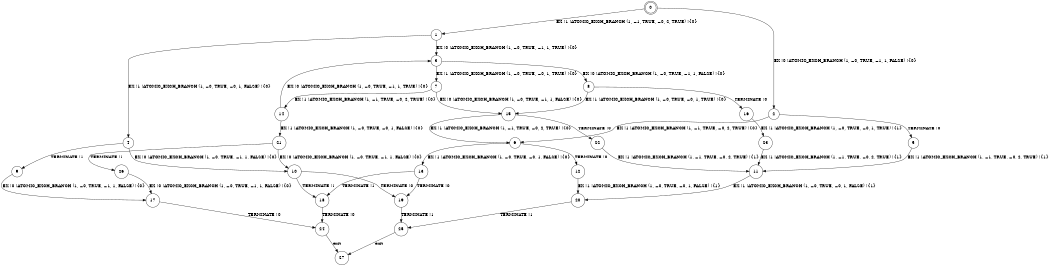 digraph BCG {
size = "7, 10.5";
center = TRUE;
node [shape = circle];
0 [peripheries = 2];
0 -> 1 [label = "EX !1 !ATOMIC_EXCH_BRANCH (1, +1, TRUE, +0, 2, TRUE) !{0}"];
0 -> 2 [label = "EX !0 !ATOMIC_EXCH_BRANCH (1, +0, TRUE, +1, 1, FALSE) !{0}"];
1 -> 3 [label = "EX !0 !ATOMIC_EXCH_BRANCH (1, +0, TRUE, +1, 1, TRUE) !{0}"];
1 -> 4 [label = "EX !1 !ATOMIC_EXCH_BRANCH (1, +0, TRUE, +0, 1, FALSE) !{0}"];
2 -> 5 [label = "TERMINATE !0"];
2 -> 6 [label = "EX !1 !ATOMIC_EXCH_BRANCH (1, +1, TRUE, +0, 2, TRUE) !{0}"];
3 -> 7 [label = "EX !1 !ATOMIC_EXCH_BRANCH (1, +0, TRUE, +0, 1, TRUE) !{0}"];
3 -> 8 [label = "EX !0 !ATOMIC_EXCH_BRANCH (1, +0, TRUE, +1, 1, FALSE) !{0}"];
4 -> 9 [label = "TERMINATE !1"];
4 -> 10 [label = "EX !0 !ATOMIC_EXCH_BRANCH (1, +0, TRUE, +1, 1, FALSE) !{0}"];
5 -> 11 [label = "EX !1 !ATOMIC_EXCH_BRANCH (1, +1, TRUE, +0, 2, TRUE) !{1}"];
6 -> 12 [label = "TERMINATE !0"];
6 -> 13 [label = "EX !1 !ATOMIC_EXCH_BRANCH (1, +0, TRUE, +0, 1, FALSE) !{0}"];
7 -> 14 [label = "EX !1 !ATOMIC_EXCH_BRANCH (1, +1, TRUE, +0, 2, TRUE) !{0}"];
7 -> 15 [label = "EX !0 !ATOMIC_EXCH_BRANCH (1, +0, TRUE, +1, 1, FALSE) !{0}"];
8 -> 16 [label = "TERMINATE !0"];
8 -> 15 [label = "EX !1 !ATOMIC_EXCH_BRANCH (1, +0, TRUE, +0, 1, TRUE) !{0}"];
9 -> 17 [label = "EX !0 !ATOMIC_EXCH_BRANCH (1, +0, TRUE, +1, 1, FALSE) !{0}"];
10 -> 18 [label = "TERMINATE !1"];
10 -> 19 [label = "TERMINATE !0"];
11 -> 20 [label = "EX !1 !ATOMIC_EXCH_BRANCH (1, +0, TRUE, +0, 1, FALSE) !{1}"];
12 -> 20 [label = "EX !1 !ATOMIC_EXCH_BRANCH (1, +0, TRUE, +0, 1, FALSE) !{1}"];
13 -> 18 [label = "TERMINATE !1"];
13 -> 19 [label = "TERMINATE !0"];
14 -> 21 [label = "EX !1 !ATOMIC_EXCH_BRANCH (1, +0, TRUE, +0, 1, FALSE) !{0}"];
14 -> 3 [label = "EX !0 !ATOMIC_EXCH_BRANCH (1, +0, TRUE, +1, 1, TRUE) !{0}"];
15 -> 22 [label = "TERMINATE !0"];
15 -> 6 [label = "EX !1 !ATOMIC_EXCH_BRANCH (1, +1, TRUE, +0, 2, TRUE) !{0}"];
16 -> 23 [label = "EX !1 !ATOMIC_EXCH_BRANCH (1, +0, TRUE, +0, 1, TRUE) !{1}"];
17 -> 24 [label = "TERMINATE !0"];
18 -> 24 [label = "TERMINATE !0"];
19 -> 25 [label = "TERMINATE !1"];
20 -> 25 [label = "TERMINATE !1"];
21 -> 26 [label = "TERMINATE !1"];
21 -> 10 [label = "EX !0 !ATOMIC_EXCH_BRANCH (1, +0, TRUE, +1, 1, FALSE) !{0}"];
22 -> 11 [label = "EX !1 !ATOMIC_EXCH_BRANCH (1, +1, TRUE, +0, 2, TRUE) !{1}"];
23 -> 11 [label = "EX !1 !ATOMIC_EXCH_BRANCH (1, +1, TRUE, +0, 2, TRUE) !{1}"];
24 -> 27 [label = "exit"];
25 -> 27 [label = "exit"];
26 -> 17 [label = "EX !0 !ATOMIC_EXCH_BRANCH (1, +0, TRUE, +1, 1, FALSE) !{0}"];
}
